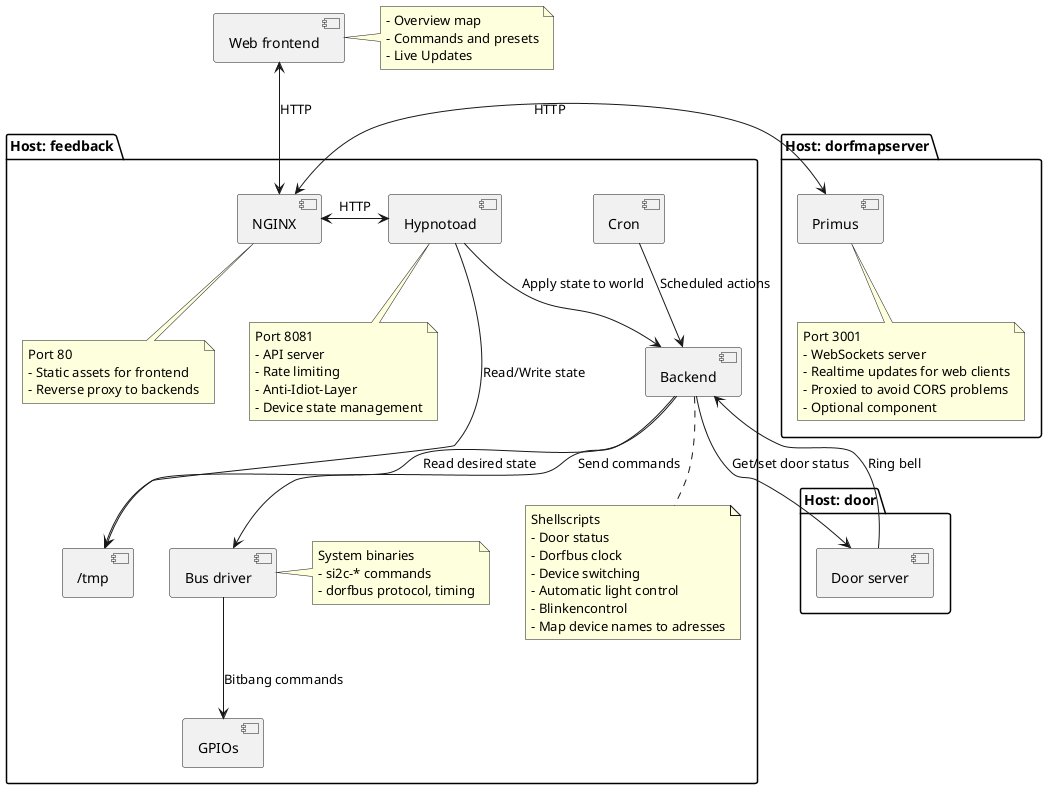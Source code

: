 @startuml
[Web frontend]
note right of "Web frontend"
- Overview map
- Commands and presets
- Live Updates
end note

package "Host: feedback" {
    [Cron]

    [NGINX]
    note bottom of "NGINX"
    Port 80
    - Static assets for frontend
    - Reverse proxy to backends
    end note

    [Hypnotoad]
    note bottom of "Hypnotoad"
    Port 8081
    - API server
    - Rate limiting
    - Anti-Idiot-Layer
    - Device state management
    end note

    [Backend]
    note bottom of "Backend"
    Shellscripts
    - Door status
    - Dorfbus clock
    - Device switching
    - Automatic light control
    - Blinkencontrol
    - Map device names to adresses
    end note

    [Bus driver]
    note right of "Bus driver"
    System binaries
    - si2c-* commands
    - dorfbus protocol, timing
    end note

    [GPIOs]
    [/tmp]
}

package "Host: door" {
    [Door server]
}

package "Host: dorfmapserver" {
    [Primus]
    note bottom of "Primus"
    Port 3001
    - WebSockets server
    - Realtime updates for web clients
    - Proxied to avoid CORS problems
    - Optional component
    end note
}

[Web frontend] <--> [NGINX] : HTTP
[NGINX] <-left-> [Primus] : HTTP
[NGINX] <-right-> [Hypnotoad] : HTTP

[Cron] --> [Backend] : Scheduled actions
[Hypnotoad] --> [/tmp] : Read/Write state
[Hypnotoad] --> [Backend] : Apply state to world
[Backend] --> [Door server] : Get/set door status
[Backend] --> [/tmp] : Read desired state
[Backend] --> [Bus driver] : Send commands
[Backend] <-- [Door server] : Ring bell
[Bus driver] --> [GPIOs] : Bitbang commands
@enduml
